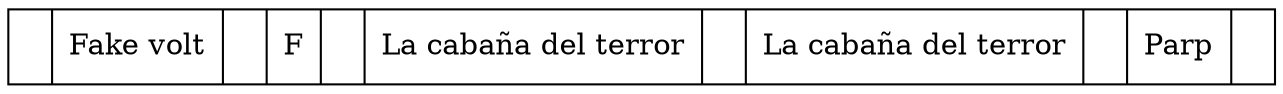 digraph g { 
 node [shape=record];
Nodo865113938[label="<P0>|Fake volt|<P1>|F |<P2>|La cabaña del terror |<P3>|La cabaña del terror |<P4>|Parp |<P5>"];
}